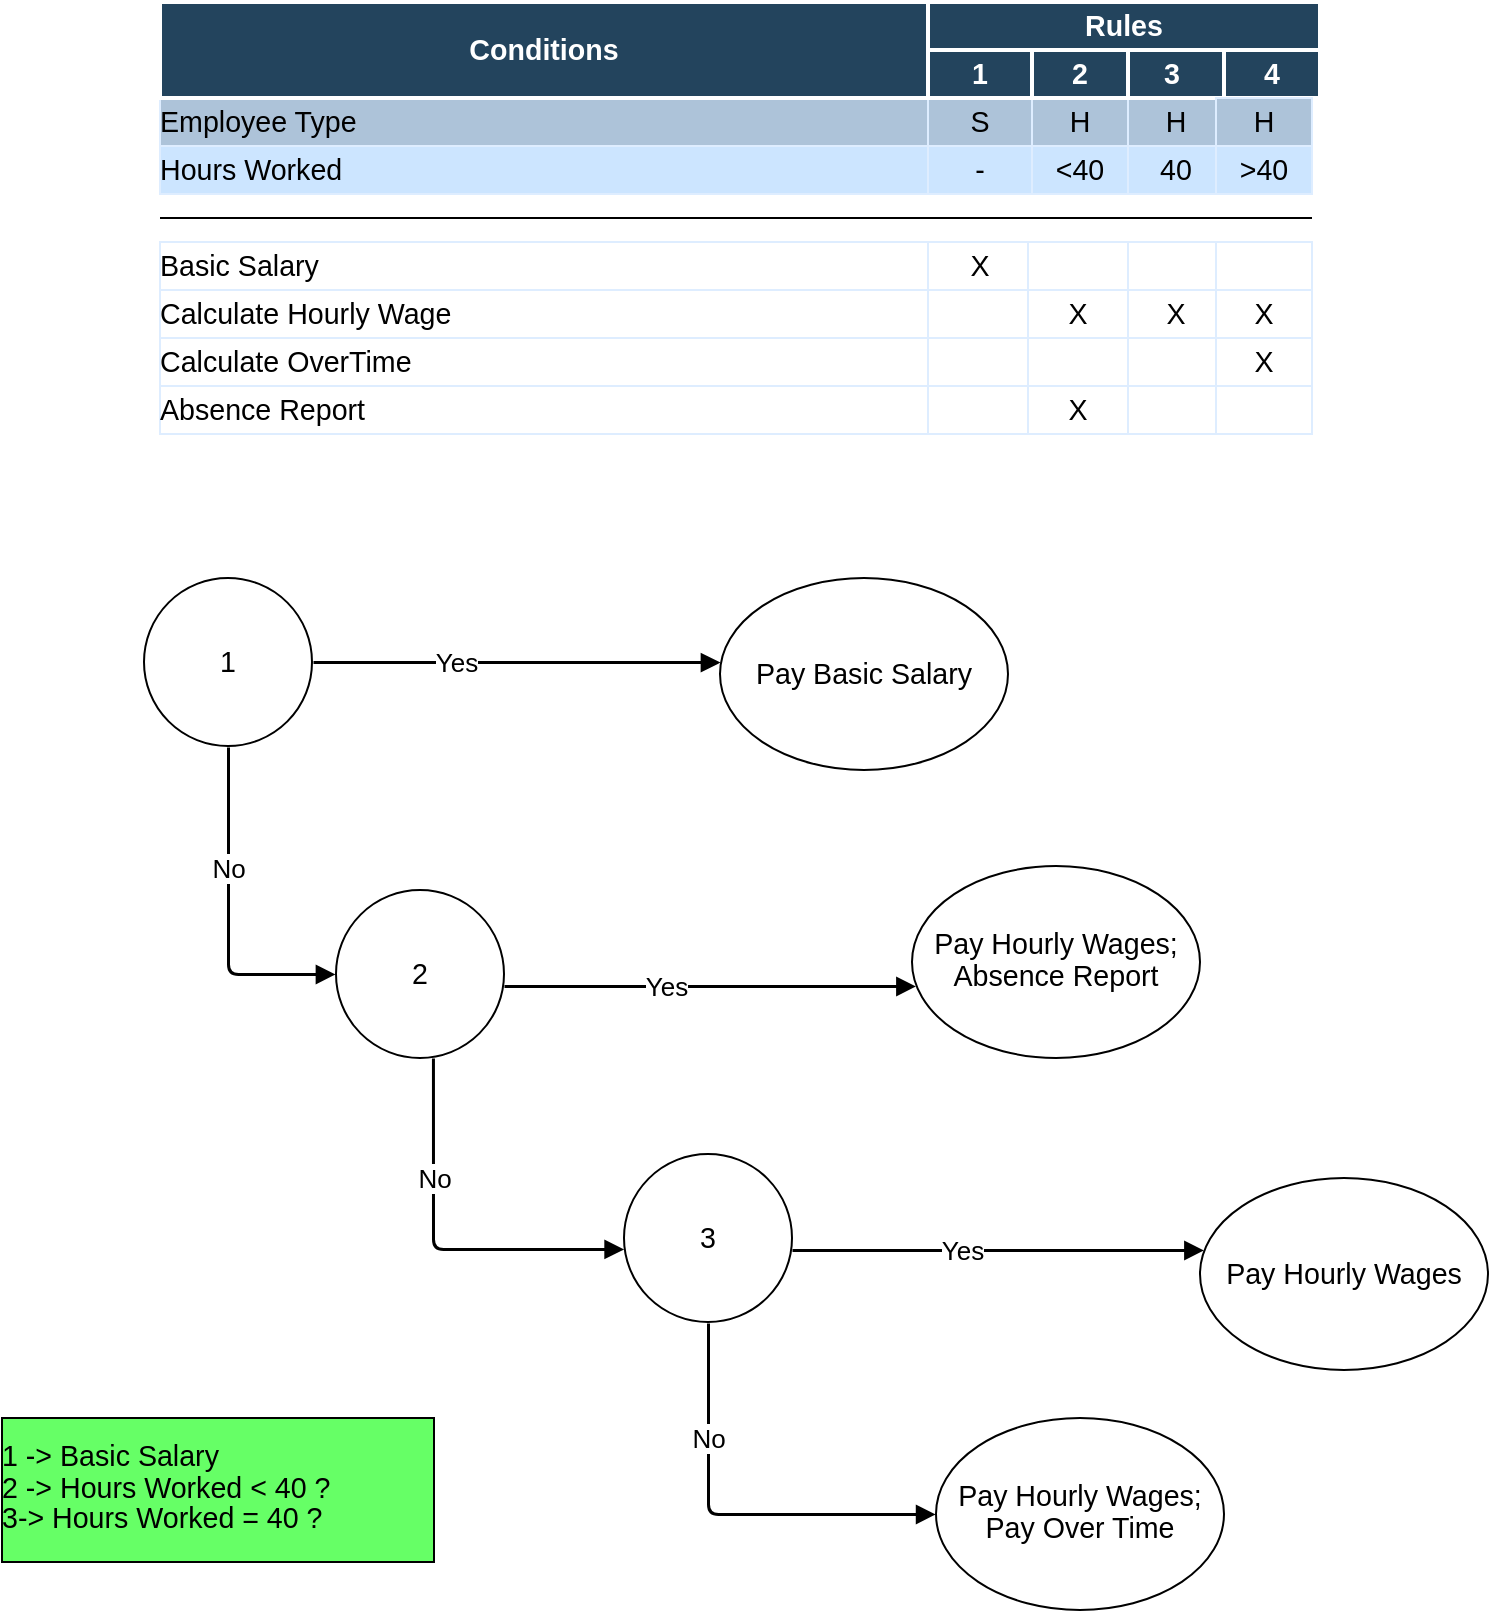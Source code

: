 <mxfile version="17.4.6" type="device"><diagram id="nka7BIyZdRXWTeWY23hk" name="Page-1"><mxGraphModel dx="868" dy="460" grid="1" gridSize="10" guides="1" tooltips="1" connect="1" arrows="1" fold="1" page="1" pageScale="1" pageWidth="850" pageHeight="1100" math="0" shadow="0"><root><mxCell id="0"/><mxCell id="1" parent="0"/><UserObject label="Employee Type" lucidchartObjectId="GFRvGhmcfWmPO" id="vYNd-FzMZmwIfKqSMC3r-1"><mxCell style="html=1;overflow=block;blockSpacing=1;whiteSpace=wrap;fontSize=14.3;fontFamily=Arimo;fontColor=default;align=left;spacing=0;strokeColor=#DEEDFF;strokeOpacity=100;fillOpacity=100;fillColor=#ADC3D9;" vertex="1" parent="1"><mxGeometry x="152" y="456" width="384" height="24" as="geometry"/></mxCell></UserObject><UserObject label="S" lucidchartObjectId="MXCZVLC3EhxUn" id="vYNd-FzMZmwIfKqSMC3r-2"><mxCell style="html=1;overflow=block;blockSpacing=1;whiteSpace=wrap;fontSize=14.3;fontFamily=Arimo;fontColor=default;spacing=0;strokeColor=#DEEDFF;strokeOpacity=100;fillOpacity=100;fillColor=#ADC3D9;" vertex="1" parent="1"><mxGeometry x="536" y="456" width="52" height="24" as="geometry"/></mxCell></UserObject><UserObject label="H" lucidchartObjectId="sskHZWUplmrvV" id="vYNd-FzMZmwIfKqSMC3r-3"><mxCell style="html=1;overflow=block;blockSpacing=1;whiteSpace=wrap;fontSize=14.3;fontFamily=Arimo;fontColor=default;spacing=0;strokeColor=#DEEDFF;strokeOpacity=100;fillOpacity=100;fillColor=#ADC3D9;" vertex="1" parent="1"><mxGeometry x="588" y="456" width="48" height="24" as="geometry"/></mxCell></UserObject><UserObject label="H" lucidchartObjectId="MMiUvkNY46hcQ" id="vYNd-FzMZmwIfKqSMC3r-4"><mxCell style="html=1;overflow=block;blockSpacing=1;whiteSpace=wrap;fontSize=14.3;fontFamily=Arimo;fontColor=default;spacing=0;strokeColor=#DEEDFF;strokeOpacity=100;fillOpacity=100;fillColor=#ADC3D9;" vertex="1" parent="1"><mxGeometry x="636" y="456" width="48" height="24" as="geometry"/></mxCell></UserObject><UserObject label="Hours Worked" lucidchartObjectId="O5dXqQya872ck" id="vYNd-FzMZmwIfKqSMC3r-5"><mxCell style="html=1;overflow=block;blockSpacing=1;whiteSpace=wrap;fontSize=14.3;fontFamily=Arimo;fontColor=default;align=left;spacing=0;strokeColor=#DEEDFF;strokeOpacity=100;fillOpacity=100;fillColor=#CCE5FF;" vertex="1" parent="1"><mxGeometry x="152" y="480" width="384" height="24" as="geometry"/></mxCell></UserObject><UserObject label="-" lucidchartObjectId="heUIBkU7lGmew" id="vYNd-FzMZmwIfKqSMC3r-6"><mxCell style="html=1;overflow=block;blockSpacing=1;whiteSpace=wrap;fontSize=14.3;fontFamily=Arimo;fontColor=default;spacing=0;strokeColor=#DEEDFF;strokeOpacity=100;fillOpacity=100;fillColor=#CCE5FF;" vertex="1" parent="1"><mxGeometry x="536" y="480" width="52" height="24" as="geometry"/></mxCell></UserObject><UserObject label="&amp;lt;40" lucidchartObjectId="YzBz46Yd4Mwow" id="vYNd-FzMZmwIfKqSMC3r-7"><mxCell style="html=1;overflow=block;blockSpacing=1;whiteSpace=wrap;fontSize=14.3;fontFamily=Arimo;fontColor=default;spacing=0;strokeColor=#DEEDFF;strokeOpacity=100;fillOpacity=100;fillColor=#CCE5FF;" vertex="1" parent="1"><mxGeometry x="588" y="480" width="48" height="24" as="geometry"/></mxCell></UserObject><UserObject label="Basic Salary" lucidchartObjectId="4mZVUBpI4jhQO" id="vYNd-FzMZmwIfKqSMC3r-8"><mxCell style="html=1;overflow=block;blockSpacing=1;whiteSpace=wrap;fontSize=14.3;fontFamily=Arimo;fontColor=default;align=left;spacing=0;strokeColor=#DEEDFF;strokeOpacity=100;fillOpacity=100;fillColor=#ffffff;" vertex="1" parent="1"><mxGeometry x="152" y="528" width="384" height="24" as="geometry"/></mxCell></UserObject><UserObject label="X" lucidchartObjectId="tillKmzELt6aq" id="vYNd-FzMZmwIfKqSMC3r-9"><mxCell style="html=1;overflow=block;blockSpacing=1;whiteSpace=wrap;fontSize=14.3;fontFamily=Arimo;fontColor=default;spacing=0;strokeColor=#DEEDFF;strokeOpacity=100;fillOpacity=100;fillColor=#ffffff;" vertex="1" parent="1"><mxGeometry x="536" y="528" width="52" height="24" as="geometry"/></mxCell></UserObject><UserObject label="" lucidchartObjectId="WroMydIGOZvJQ" id="vYNd-FzMZmwIfKqSMC3r-10"><mxCell style="html=1;overflow=block;blockSpacing=1;whiteSpace=wrap;fontSize=14.3;fontFamily=Arimo;fontColor=default;spacing=0;strokeColor=#DEEDFF;strokeOpacity=100;fillOpacity=100;fillColor=#ffffff;" vertex="1" parent="1"><mxGeometry x="586" y="528" width="50" height="24" as="geometry"/></mxCell></UserObject><UserObject label="" lucidchartObjectId="yI0onUznX8MEW" id="vYNd-FzMZmwIfKqSMC3r-11"><mxCell style="html=1;overflow=block;blockSpacing=1;whiteSpace=wrap;fontSize=14.3;fontFamily=Arimo;fontColor=default;spacing=0;strokeColor=#DEEDFF;strokeOpacity=100;fillOpacity=100;fillColor=#ffffff;" vertex="1" parent="1"><mxGeometry x="636" y="528" width="48" height="24" as="geometry"/></mxCell></UserObject><UserObject label="Conditions" lucidchartObjectId="0ThRw77swnVZY" id="vYNd-FzMZmwIfKqSMC3r-12"><mxCell style="html=1;overflow=block;blockSpacing=1;whiteSpace=wrap;fontSize=14.3;fontFamily=Arimo;fontColor=#ffffff;fontStyle=1;spacing=0;strokeColor=#FFFFFF;strokeOpacity=100;fillOpacity=100;fillColor=#23445D;strokeWidth=2;" vertex="1" parent="1"><mxGeometry x="152" y="408" width="384" height="48" as="geometry"/></mxCell></UserObject><UserObject label="Rules" lucidchartObjectId="ghStG1X5LxAoV" id="vYNd-FzMZmwIfKqSMC3r-13"><mxCell style="html=1;overflow=block;blockSpacing=1;whiteSpace=wrap;fontSize=14.3;fontFamily=Arimo;fontColor=#ffffff;fontStyle=1;spacing=0;strokeColor=#FFFFFF;strokeOpacity=100;fillOpacity=100;fillColor=#23445D;strokeWidth=2;" vertex="1" parent="1"><mxGeometry x="536" y="408" width="196" height="24" as="geometry"/></mxCell></UserObject><UserObject label="1" lucidchartObjectId="nZHb4y7cqn9FG" id="vYNd-FzMZmwIfKqSMC3r-14"><mxCell style="html=1;overflow=block;blockSpacing=1;whiteSpace=wrap;fontSize=14.3;fontFamily=Arimo;fontColor=#ffffff;fontStyle=1;spacing=0;strokeColor=#FFFFFF;strokeOpacity=100;fillOpacity=100;fillColor=#23445D;strokeWidth=2;" vertex="1" parent="1"><mxGeometry x="536" y="432" width="52" height="24" as="geometry"/></mxCell></UserObject><UserObject label="4" lucidchartObjectId="bITWDIq8dQZjw" id="vYNd-FzMZmwIfKqSMC3r-15"><mxCell style="html=1;overflow=block;blockSpacing=1;whiteSpace=wrap;fontSize=14.3;fontFamily=Arimo;fontColor=#ffffff;fontStyle=1;spacing=0;strokeColor=#FFFFFF;strokeOpacity=100;fillOpacity=100;fillColor=#23445D;strokeWidth=2;" vertex="1" parent="1"><mxGeometry x="684" y="432" width="48" height="24" as="geometry"/></mxCell></UserObject><UserObject label="3" lucidchartObjectId="sFuxH85wJZFUv" id="vYNd-FzMZmwIfKqSMC3r-16"><mxCell style="html=1;overflow=block;blockSpacing=1;whiteSpace=wrap;fontSize=14.3;fontFamily=Arimo;fontColor=#ffffff;fontStyle=1;spacing=0;strokeColor=#FFFFFF;strokeOpacity=100;fillOpacity=100;fillColor=#23445D;strokeWidth=2;" vertex="1" parent="1"><mxGeometry x="632" y="432" width="52" height="24" as="geometry"/></mxCell></UserObject><UserObject label="2" lucidchartObjectId="yiFaNpyiozlxs" id="vYNd-FzMZmwIfKqSMC3r-17"><mxCell style="html=1;overflow=block;blockSpacing=1;whiteSpace=wrap;fontSize=14.3;fontFamily=Arimo;fontColor=#ffffff;fontStyle=1;spacing=0;strokeColor=#FFFFFF;strokeOpacity=100;fillOpacity=100;fillColor=#23445D;strokeWidth=2;" vertex="1" parent="1"><mxGeometry x="588" y="432" width="48" height="24" as="geometry"/></mxCell></UserObject><UserObject label="" lucidchartObjectId="0WXFj9KoIkNpV" id="vYNd-FzMZmwIfKqSMC3r-18"><mxCell style="html=1;jettySize=18;whiteSpace=wrap;fontSize=13;strokeOpacity=100;rounded=0;startArrow=none;endArrow=none;" edge="1" parent="1"><mxGeometry width="100" height="100" relative="1" as="geometry"><Array as="points"/><mxPoint x="152" y="516" as="sourcePoint"/><mxPoint x="728" y="516" as="targetPoint"/></mxGeometry></mxCell></UserObject><UserObject label="H" lucidchartObjectId="xpMrq6jAGjIP4" id="vYNd-FzMZmwIfKqSMC3r-19"><mxCell style="html=1;overflow=block;blockSpacing=1;whiteSpace=wrap;fontSize=14.3;fontFamily=Arimo;fontColor=default;spacing=0;strokeColor=#DEEDFF;strokeOpacity=100;fillOpacity=100;fillColor=#ADC3D9;" vertex="1" parent="1"><mxGeometry x="680" y="456" width="48" height="24" as="geometry"/></mxCell></UserObject><UserObject label="40" lucidchartObjectId="TdATSrAkY2cK8" id="vYNd-FzMZmwIfKqSMC3r-20"><mxCell style="html=1;overflow=block;blockSpacing=1;whiteSpace=wrap;fontSize=14.3;fontFamily=Arimo;fontColor=default;spacing=0;strokeColor=#DEEDFF;strokeOpacity=100;fillOpacity=100;fillColor=#CCE5FF;" vertex="1" parent="1"><mxGeometry x="636" y="480" width="48" height="24" as="geometry"/></mxCell></UserObject><UserObject label="&amp;gt;40" lucidchartObjectId="dGlkD07pF7v5l" id="vYNd-FzMZmwIfKqSMC3r-21"><mxCell style="html=1;overflow=block;blockSpacing=1;whiteSpace=wrap;fontSize=14.3;fontFamily=Arimo;fontColor=default;spacing=0;strokeColor=#DEEDFF;strokeOpacity=100;fillOpacity=100;fillColor=#CCE5FF;" vertex="1" parent="1"><mxGeometry x="680" y="480" width="48" height="24" as="geometry"/></mxCell></UserObject><UserObject label="" lucidchartObjectId="a8CMWITBMzDjA" id="vYNd-FzMZmwIfKqSMC3r-22"><mxCell style="html=1;overflow=block;blockSpacing=1;whiteSpace=wrap;fontSize=14.3;fontFamily=Arimo;fontColor=default;spacing=0;strokeColor=#DEEDFF;strokeOpacity=100;fillOpacity=100;fillColor=#ffffff;" vertex="1" parent="1"><mxGeometry x="680" y="528" width="48" height="24" as="geometry"/></mxCell></UserObject><UserObject label="Calculate Hourly Wage" lucidchartObjectId="qqM4TomVOHUeI" id="vYNd-FzMZmwIfKqSMC3r-23"><mxCell style="html=1;overflow=block;blockSpacing=1;whiteSpace=wrap;fontSize=14.3;fontFamily=Arimo;fontColor=default;align=left;spacing=0;strokeColor=#DEEDFF;strokeOpacity=100;fillOpacity=100;fillColor=#ffffff;" vertex="1" parent="1"><mxGeometry x="152" y="552" width="384" height="24" as="geometry"/></mxCell></UserObject><UserObject label="" lucidchartObjectId="Ex0q39R4lepjm" id="vYNd-FzMZmwIfKqSMC3r-24"><mxCell style="html=1;overflow=block;blockSpacing=1;whiteSpace=wrap;fontSize=14.3;fontFamily=Arimo;fontColor=default;spacing=0;strokeColor=#DEEDFF;strokeOpacity=100;fillOpacity=100;fillColor=#ffffff;" vertex="1" parent="1"><mxGeometry x="536" y="552" width="52" height="24" as="geometry"/></mxCell></UserObject><UserObject label="X" lucidchartObjectId="cvuDTlbpT2Jsi" id="vYNd-FzMZmwIfKqSMC3r-25"><mxCell style="html=1;overflow=block;blockSpacing=1;whiteSpace=wrap;fontSize=14.3;fontFamily=Arimo;fontColor=default;spacing=0;strokeColor=#DEEDFF;strokeOpacity=100;fillOpacity=100;fillColor=#ffffff;" vertex="1" parent="1"><mxGeometry x="586" y="552" width="50" height="24" as="geometry"/></mxCell></UserObject><UserObject label="X" lucidchartObjectId="MGvv0EpwjOEdl" id="vYNd-FzMZmwIfKqSMC3r-26"><mxCell style="html=1;overflow=block;blockSpacing=1;whiteSpace=wrap;fontSize=14.3;fontFamily=Arimo;fontColor=default;spacing=0;strokeColor=#DEEDFF;strokeOpacity=100;fillOpacity=100;fillColor=#ffffff;" vertex="1" parent="1"><mxGeometry x="636" y="552" width="48" height="24" as="geometry"/></mxCell></UserObject><UserObject label="X" lucidchartObjectId="wYXT2kpaC4Zzj" id="vYNd-FzMZmwIfKqSMC3r-27"><mxCell style="html=1;overflow=block;blockSpacing=1;whiteSpace=wrap;fontSize=14.3;fontFamily=Arimo;fontColor=default;spacing=0;strokeColor=#DEEDFF;strokeOpacity=100;fillOpacity=100;fillColor=#ffffff;" vertex="1" parent="1"><mxGeometry x="680" y="552" width="48" height="24" as="geometry"/></mxCell></UserObject><UserObject label="Calculate OverTime" lucidchartObjectId="CBVAgS6TfLnmH" id="vYNd-FzMZmwIfKqSMC3r-28"><mxCell style="html=1;overflow=block;blockSpacing=1;whiteSpace=wrap;fontSize=14.3;fontFamily=Arimo;fontColor=default;align=left;spacing=0;strokeColor=#DEEDFF;strokeOpacity=100;fillOpacity=100;fillColor=#ffffff;" vertex="1" parent="1"><mxGeometry x="152" y="576" width="384" height="24" as="geometry"/></mxCell></UserObject><UserObject label="" lucidchartObjectId="pYB48tFVTSM0X" id="vYNd-FzMZmwIfKqSMC3r-29"><mxCell style="html=1;overflow=block;blockSpacing=1;whiteSpace=wrap;fontSize=14.3;fontFamily=Arimo;fontColor=default;spacing=0;strokeColor=#DEEDFF;strokeOpacity=100;fillOpacity=100;fillColor=#ffffff;" vertex="1" parent="1"><mxGeometry x="536" y="576" width="52" height="24" as="geometry"/></mxCell></UserObject><UserObject label="" lucidchartObjectId="N4c6uyuIY6eK6" id="vYNd-FzMZmwIfKqSMC3r-30"><mxCell style="html=1;overflow=block;blockSpacing=1;whiteSpace=wrap;fontSize=14.3;fontFamily=Arimo;fontColor=default;spacing=0;strokeColor=#DEEDFF;strokeOpacity=100;fillOpacity=100;fillColor=#ffffff;" vertex="1" parent="1"><mxGeometry x="586" y="576" width="50" height="24" as="geometry"/></mxCell></UserObject><UserObject label="" lucidchartObjectId="mBDQgJG588sBB" id="vYNd-FzMZmwIfKqSMC3r-31"><mxCell style="html=1;overflow=block;blockSpacing=1;whiteSpace=wrap;fontSize=14.3;fontFamily=Arimo;fontColor=default;spacing=0;strokeColor=#DEEDFF;strokeOpacity=100;fillOpacity=100;fillColor=#ffffff;" vertex="1" parent="1"><mxGeometry x="636" y="576" width="48" height="24" as="geometry"/></mxCell></UserObject><UserObject label="X" lucidchartObjectId="RNjwnxQgF66YF" id="vYNd-FzMZmwIfKqSMC3r-32"><mxCell style="html=1;overflow=block;blockSpacing=1;whiteSpace=wrap;fontSize=14.3;fontFamily=Arimo;fontColor=default;spacing=0;strokeColor=#DEEDFF;strokeOpacity=100;fillOpacity=100;fillColor=#ffffff;" vertex="1" parent="1"><mxGeometry x="680" y="576" width="48" height="24" as="geometry"/></mxCell></UserObject><UserObject label="Absence Report" lucidchartObjectId="m06VC2bweHUlU" id="vYNd-FzMZmwIfKqSMC3r-33"><mxCell style="html=1;overflow=block;blockSpacing=1;whiteSpace=wrap;fontSize=14.3;fontFamily=Arimo;fontColor=default;align=left;spacing=0;strokeColor=#DEEDFF;strokeOpacity=100;fillOpacity=100;fillColor=#ffffff;" vertex="1" parent="1"><mxGeometry x="152" y="600" width="384" height="24" as="geometry"/></mxCell></UserObject><UserObject label="" lucidchartObjectId="bAeswvH5f4gYR" id="vYNd-FzMZmwIfKqSMC3r-34"><mxCell style="html=1;overflow=block;blockSpacing=1;whiteSpace=wrap;fontSize=14.3;fontFamily=Arimo;fontColor=default;spacing=0;strokeColor=#DEEDFF;strokeOpacity=100;fillOpacity=100;fillColor=#ffffff;" vertex="1" parent="1"><mxGeometry x="536" y="600" width="52" height="24" as="geometry"/></mxCell></UserObject><UserObject label="X" lucidchartObjectId="E0yxOy6XR2xDP" id="vYNd-FzMZmwIfKqSMC3r-35"><mxCell style="html=1;overflow=block;blockSpacing=1;whiteSpace=wrap;fontSize=14.3;fontFamily=Arimo;fontColor=default;spacing=0;strokeColor=#DEEDFF;strokeOpacity=100;fillOpacity=100;fillColor=#ffffff;" vertex="1" parent="1"><mxGeometry x="586" y="600" width="50" height="24" as="geometry"/></mxCell></UserObject><UserObject label="" lucidchartObjectId="teHuXzNtVRQd1" id="vYNd-FzMZmwIfKqSMC3r-36"><mxCell style="html=1;overflow=block;blockSpacing=1;whiteSpace=wrap;fontSize=14.3;fontFamily=Arimo;fontColor=default;spacing=0;strokeColor=#DEEDFF;strokeOpacity=100;fillOpacity=100;fillColor=#ffffff;" vertex="1" parent="1"><mxGeometry x="636" y="600" width="48" height="24" as="geometry"/></mxCell></UserObject><UserObject label="" lucidchartObjectId="WuZfGSJ7CBJHc" id="vYNd-FzMZmwIfKqSMC3r-37"><mxCell style="html=1;overflow=block;blockSpacing=1;whiteSpace=wrap;fontSize=14.3;fontFamily=Arimo;fontColor=default;spacing=0;strokeColor=#DEEDFF;strokeOpacity=100;fillOpacity=100;fillColor=#ffffff;" vertex="1" parent="1"><mxGeometry x="680" y="600" width="48" height="24" as="geometry"/></mxCell></UserObject><UserObject label="1" lucidchartObjectId="n5XKmmEAkNhqK" id="vYNd-FzMZmwIfKqSMC3r-38"><mxCell style="html=1;overflow=block;blockSpacing=1;whiteSpace=wrap;ellipse;fontSize=14.3;fontFamily=Arimo;fontColor=default;spacing=0;strokeOpacity=100;fillOpacity=100;fillColor=#ffffff;" vertex="1" parent="1"><mxGeometry x="144" y="696" width="84" height="84" as="geometry"/></mxCell></UserObject><UserObject label="2" lucidchartObjectId="b2dXP4hyDE3P8" id="vYNd-FzMZmwIfKqSMC3r-39"><mxCell style="html=1;overflow=block;blockSpacing=1;whiteSpace=wrap;ellipse;fontSize=14.3;fontFamily=Arimo;fontColor=default;spacing=0;strokeOpacity=100;fillOpacity=100;fillColor=#ffffff;" vertex="1" parent="1"><mxGeometry x="240" y="852" width="84" height="84" as="geometry"/></mxCell></UserObject><UserObject label="3" lucidchartObjectId="dTwfIuDMm5aBq" id="vYNd-FzMZmwIfKqSMC3r-40"><mxCell style="html=1;overflow=block;blockSpacing=1;whiteSpace=wrap;ellipse;fontSize=14.3;fontFamily=Arimo;fontColor=default;spacing=0;strokeOpacity=100;fillOpacity=100;fillColor=#ffffff;" vertex="1" parent="1"><mxGeometry x="384" y="984" width="84" height="84" as="geometry"/></mxCell></UserObject><UserObject label="&lt;div style=&quot;display: flex; justify-content: flex-start; text-align: left; align-items: baseline; font-size: 0; line-height: 1.25;margin-top: -2px;&quot;&gt;&lt;span&gt;&lt;span style=&quot;font-size:14.3px;color:#000000;font-family: Arimo;&quot;&gt;1 -&amp;gt; Basic Salary&lt;/span&gt;&lt;span style=&quot;font-size:14.3px;color:#000000;font-family: Arimo;&quot;&gt;&#10;&lt;/span&gt;&lt;/span&gt;&lt;/div&gt;&lt;div style=&quot;display: flex; justify-content: flex-start; text-align: left; align-items: baseline; font-size: 0; line-height: 1.25;margin-top: -2px;&quot;&gt;&lt;span&gt;&lt;span style=&quot;font-size:14.3px;color:#000000;font-family: Arimo;&quot;&gt;2 -&amp;gt; Hours Worked &amp;lt; 40 ?&lt;/span&gt;&lt;span style=&quot;font-size:14.3px;color:#000000;font-family: Arimo;&quot;&gt;&#10;&lt;/span&gt;&lt;/span&gt;&lt;/div&gt;&lt;div style=&quot;display: flex; justify-content: flex-start; text-align: left; align-items: baseline; font-size: 0; line-height: 1.25;margin-top: -2px;&quot;&gt;&lt;span&gt;&lt;span style=&quot;font-size:14.3px;color:#000000;font-family: Arimo;&quot;&gt;3-&amp;gt; Hours Worked = 40 ?&lt;/span&gt;&lt;/span&gt;&lt;/div&gt;" lucidchartObjectId="1hgLfHtWO73LC" id="vYNd-FzMZmwIfKqSMC3r-41"><mxCell style="html=1;overflow=block;blockSpacing=1;whiteSpace=wrap;fontSize=13;fontFamily=Arimo;align=left;spacing=0;strokeOpacity=100;fillOpacity=100;fillColor=#66FF66;" vertex="1" parent="1"><mxGeometry x="73" y="1116" width="216" height="72" as="geometry"/></mxCell></UserObject><UserObject label="Pay Basic Salary" lucidchartObjectId="CF1pXN1UhBRg2" id="vYNd-FzMZmwIfKqSMC3r-42"><mxCell style="html=1;overflow=block;blockSpacing=1;whiteSpace=wrap;ellipse;fontSize=14.3;fontFamily=Arimo;fontColor=default;spacing=0;strokeOpacity=100;fillOpacity=100;" vertex="1" parent="1"><mxGeometry x="432" y="696" width="144" height="96" as="geometry"/></mxCell></UserObject><UserObject label="Pay Hourly Wages" lucidchartObjectId="n0syRgX8IKlMG" id="vYNd-FzMZmwIfKqSMC3r-43"><mxCell style="html=1;overflow=block;blockSpacing=1;whiteSpace=wrap;ellipse;fontSize=14.3;fontFamily=Arimo;fontColor=default;spacing=0;strokeOpacity=100;fillOpacity=100;" vertex="1" parent="1"><mxGeometry x="672" y="996" width="144" height="96" as="geometry"/></mxCell></UserObject><UserObject label="&lt;div style=&quot;display: flex; justify-content: center; text-align: center; align-items: baseline; font-size: 0; line-height: 1.25;margin-top: -2px;&quot;&gt;&lt;span&gt;&lt;span style=&quot;font-size:14.3px;color:#000000;font-family: Arimo;&quot;&gt;Pay Hourly Wages;&lt;/span&gt;&lt;span style=&quot;font-size:14.3px;color:#000000;font-family: Arimo;&quot;&gt;&#10;&lt;/span&gt;&lt;/span&gt;&lt;/div&gt;&lt;div style=&quot;display: flex; justify-content: center; text-align: center; align-items: baseline; font-size: 0; line-height: 1.25;margin-top: -2px;&quot;&gt;&lt;span&gt;&lt;span style=&quot;font-size:14.3px;color:#000000;font-family: Arimo;&quot;&gt;Absence Report&lt;/span&gt;&lt;/span&gt;&lt;/div&gt;" lucidchartObjectId="nLxbyKbqZx0TE" id="vYNd-FzMZmwIfKqSMC3r-44"><mxCell style="html=1;overflow=block;blockSpacing=1;whiteSpace=wrap;ellipse;fontSize=13;fontFamily=Arimo;spacing=0;strokeOpacity=100;fillOpacity=100;" vertex="1" parent="1"><mxGeometry x="528" y="840" width="144" height="96" as="geometry"/></mxCell></UserObject><UserObject label="&lt;div style=&quot;display: flex; justify-content: center; text-align: center; align-items: baseline; font-size: 0; line-height: 1.25;margin-top: -2px;&quot;&gt;&lt;span&gt;&lt;span style=&quot;font-size:14.3px;color:#000000;font-family: Arimo;&quot;&gt;Pay Hourly Wages;&lt;/span&gt;&lt;span style=&quot;font-size:14.3px;color:#000000;font-family: Arimo;&quot;&gt;&#10;&lt;/span&gt;&lt;/span&gt;&lt;/div&gt;&lt;div style=&quot;display: flex; justify-content: center; text-align: center; align-items: baseline; font-size: 0; line-height: 1.25;margin-top: -2px;&quot;&gt;&lt;span&gt;&lt;span style=&quot;font-size:14.3px;color:#000000;font-family: Arimo;&quot;&gt;Pay Over Time&lt;/span&gt;&lt;/span&gt;&lt;/div&gt;" lucidchartObjectId="vET5v1zzh5wA8" id="vYNd-FzMZmwIfKqSMC3r-45"><mxCell style="html=1;overflow=block;blockSpacing=1;whiteSpace=wrap;ellipse;fontSize=13;fontFamily=Arimo;spacing=0;strokeOpacity=100;fillOpacity=100;" vertex="1" parent="1"><mxGeometry x="540" y="1116" width="144" height="96" as="geometry"/></mxCell></UserObject><UserObject label="" lucidchartObjectId="rhdahFu.gxP3" id="vYNd-FzMZmwIfKqSMC3r-46"><mxCell style="html=1;jettySize=18;whiteSpace=wrap;fontSize=13;strokeWidth=1.5;rounded=1;arcSize=10;edgeStyle=orthogonalEdgeStyle;startArrow=none;endArrow=block;endFill=1;exitX=1.006;exitY=0.5;exitPerimeter=0;entryX=0;entryY=0.438;entryPerimeter=0;" edge="1" parent="1" source="vYNd-FzMZmwIfKqSMC3r-38" target="vYNd-FzMZmwIfKqSMC3r-42"><mxGeometry width="100" height="100" relative="1" as="geometry"><Array as="points"/></mxGeometry></mxCell></UserObject><mxCell id="vYNd-FzMZmwIfKqSMC3r-47" value="Yes" style="text;html=1;resizable=0;labelBackgroundColor=default;align=center;verticalAlign=middle;fontColor=default;fontSize=13;" vertex="1" parent="vYNd-FzMZmwIfKqSMC3r-46"><mxGeometry x="-0.298" relative="1" as="geometry"/></mxCell><UserObject label="" lucidchartObjectId="whdaIcu4.wnB" id="vYNd-FzMZmwIfKqSMC3r-48"><mxCell style="html=1;jettySize=18;whiteSpace=wrap;fontSize=13;strokeWidth=1.5;rounded=1;arcSize=10;edgeStyle=orthogonalEdgeStyle;startArrow=none;endArrow=block;endFill=1;exitX=0.5;exitY=1.006;exitPerimeter=0;entryX=-0.006;entryY=0.5;entryPerimeter=0;" edge="1" parent="1" source="vYNd-FzMZmwIfKqSMC3r-38" target="vYNd-FzMZmwIfKqSMC3r-39"><mxGeometry width="100" height="100" relative="1" as="geometry"><Array as="points"/></mxGeometry></mxCell></UserObject><mxCell id="vYNd-FzMZmwIfKqSMC3r-49" value="No" style="text;html=1;resizable=0;labelBackgroundColor=default;align=center;verticalAlign=middle;fontColor=default;fontSize=13;" vertex="1" parent="vYNd-FzMZmwIfKqSMC3r-48"><mxGeometry x="-0.276" relative="1" as="geometry"/></mxCell><UserObject label="" lucidchartObjectId="PhdaYQWmtAAk" id="vYNd-FzMZmwIfKqSMC3r-50"><mxCell style="html=1;jettySize=18;whiteSpace=wrap;fontSize=13;strokeWidth=1.5;rounded=1;arcSize=10;edgeStyle=orthogonalEdgeStyle;startArrow=none;endArrow=block;endFill=1;exitX=1;exitY=0.571;exitPerimeter=0;entryX=0.012;entryY=0.625;entryPerimeter=0;" edge="1" parent="1" source="vYNd-FzMZmwIfKqSMC3r-39" target="vYNd-FzMZmwIfKqSMC3r-44"><mxGeometry width="100" height="100" relative="1" as="geometry"><Array as="points"/></mxGeometry></mxCell></UserObject><mxCell id="vYNd-FzMZmwIfKqSMC3r-51" value="Yes" style="text;html=1;resizable=0;labelBackgroundColor=default;align=center;verticalAlign=middle;fontColor=default;fontSize=13;" vertex="1" parent="vYNd-FzMZmwIfKqSMC3r-50"><mxGeometry x="-0.212" relative="1" as="geometry"/></mxCell><UserObject label="" lucidchartObjectId="Vhdamk8VtxWz" id="vYNd-FzMZmwIfKqSMC3r-52"><mxCell style="html=1;jettySize=18;whiteSpace=wrap;fontSize=13;strokeWidth=1.5;rounded=1;arcSize=10;edgeStyle=orthogonalEdgeStyle;startArrow=none;endArrow=block;endFill=1;exitX=0.577;exitY=1;exitPerimeter=0;entryX=-0.002;entryY=0.565;entryPerimeter=0;" edge="1" parent="1" source="vYNd-FzMZmwIfKqSMC3r-39" target="vYNd-FzMZmwIfKqSMC3r-40"><mxGeometry width="100" height="100" relative="1" as="geometry"><Array as="points"/></mxGeometry></mxCell></UserObject><mxCell id="vYNd-FzMZmwIfKqSMC3r-53" value="No" style="text;html=1;resizable=0;labelBackgroundColor=default;align=center;verticalAlign=middle;fontColor=default;fontSize=13;" vertex="1" parent="vYNd-FzMZmwIfKqSMC3r-52"><mxGeometry x="-0.37" relative="1" as="geometry"/></mxCell><UserObject label="" lucidchartObjectId="qidaRA.uxVKq" id="vYNd-FzMZmwIfKqSMC3r-54"><mxCell style="html=1;jettySize=18;whiteSpace=wrap;fontSize=13;strokeWidth=1.5;rounded=1;arcSize=10;edgeStyle=orthogonalEdgeStyle;startArrow=none;endArrow=block;endFill=1;exitX=1;exitY=0.571;exitPerimeter=0;entryX=0.012;entryY=0.375;entryPerimeter=0;" edge="1" parent="1" source="vYNd-FzMZmwIfKqSMC3r-40" target="vYNd-FzMZmwIfKqSMC3r-43"><mxGeometry width="100" height="100" relative="1" as="geometry"><Array as="points"/></mxGeometry></mxCell></UserObject><mxCell id="vYNd-FzMZmwIfKqSMC3r-55" value="Yes" style="text;html=1;resizable=0;labelBackgroundColor=default;align=center;verticalAlign=middle;fontColor=default;fontSize=13;" vertex="1" parent="vYNd-FzMZmwIfKqSMC3r-54"><mxGeometry x="-0.178" relative="1" as="geometry"/></mxCell><UserObject label="" lucidchartObjectId="uidaErvzvAPA" id="vYNd-FzMZmwIfKqSMC3r-56"><mxCell style="html=1;jettySize=18;whiteSpace=wrap;fontSize=13;strokeWidth=1.5;rounded=1;arcSize=10;edgeStyle=orthogonalEdgeStyle;startArrow=none;endArrow=block;endFill=1;exitX=0.5;exitY=1.006;exitPerimeter=0;entryX=-0.003;entryY=0.5;entryPerimeter=0;" edge="1" parent="1" source="vYNd-FzMZmwIfKqSMC3r-40" target="vYNd-FzMZmwIfKqSMC3r-45"><mxGeometry width="100" height="100" relative="1" as="geometry"><Array as="points"/></mxGeometry></mxCell></UserObject><mxCell id="vYNd-FzMZmwIfKqSMC3r-57" value="No" style="text;html=1;resizable=0;labelBackgroundColor=default;align=center;verticalAlign=middle;fontColor=default;fontSize=13;" vertex="1" parent="vYNd-FzMZmwIfKqSMC3r-56"><mxGeometry x="-0.454" relative="1" as="geometry"/></mxCell></root></mxGraphModel></diagram></mxfile>